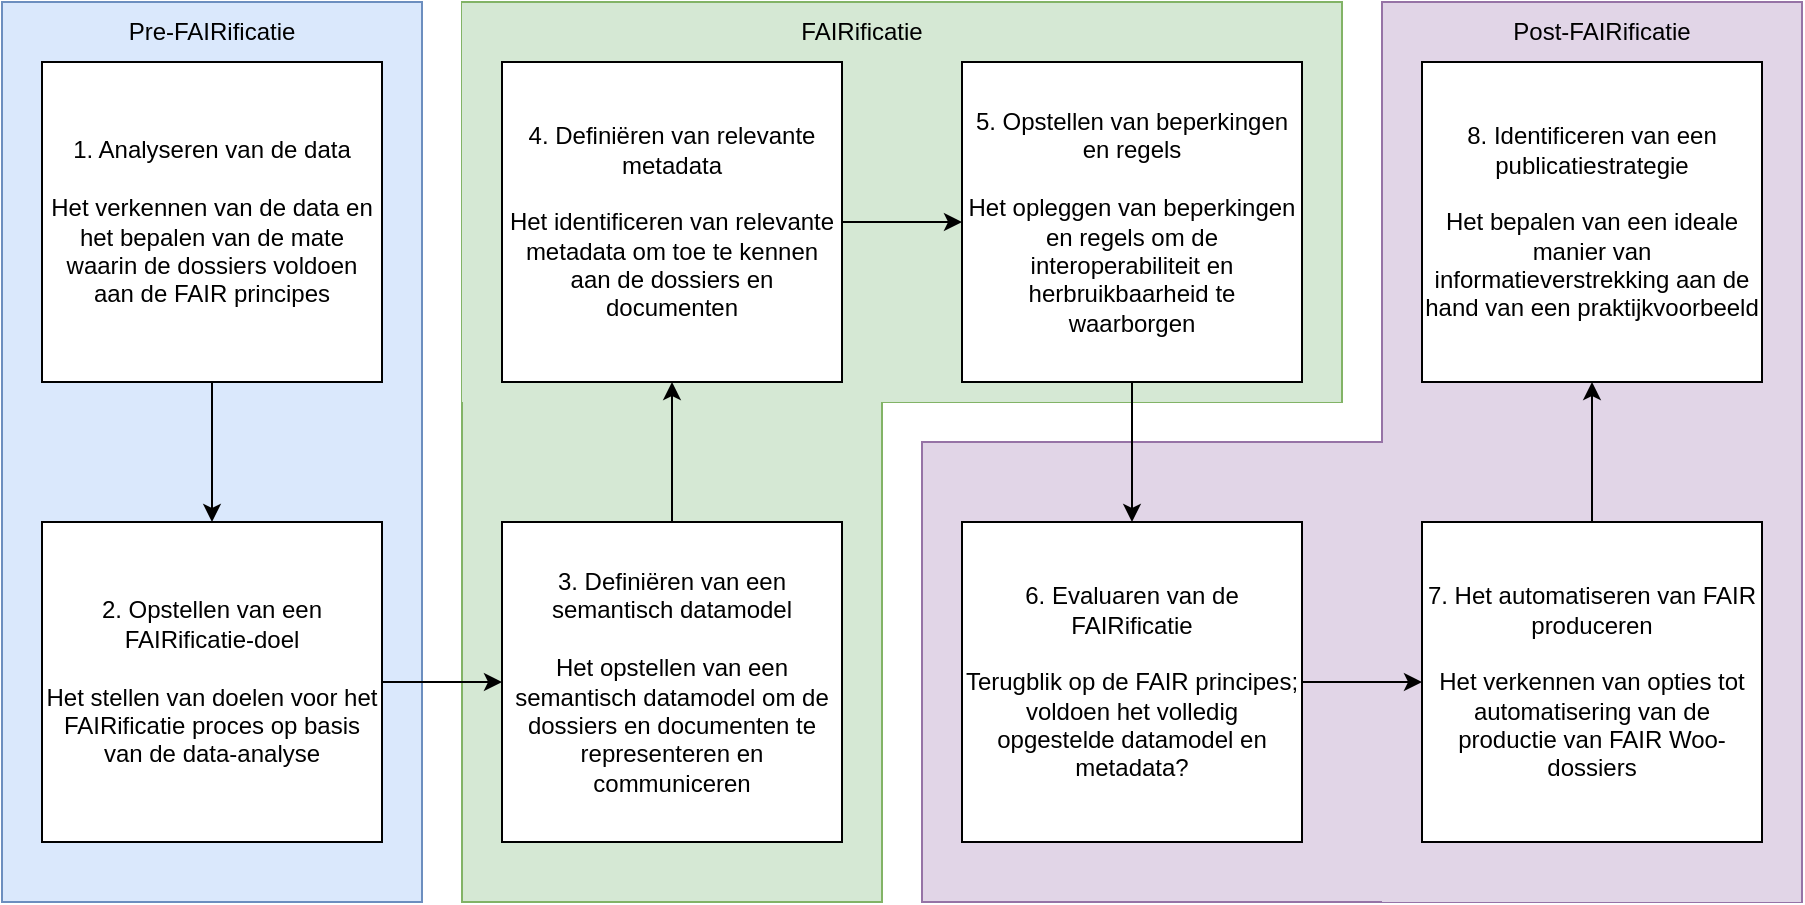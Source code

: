 <mxfile version="18.1.2"><diagram id="xCBmFQy9vmiHZ8doIXk5" name="Page-1"><mxGraphModel dx="1422" dy="734" grid="1" gridSize="10" guides="1" tooltips="1" connect="1" arrows="1" fold="1" page="1" pageScale="1" pageWidth="850" pageHeight="1100" math="0" shadow="0"><root><mxCell id="0"/><mxCell id="1" parent="0"/><mxCell id="XspEOnOovGpgQYL5At2E-25" value="" style="shape=partialRectangle;whiteSpace=wrap;html=1;top=0;left=0;fillColor=#d5e8d4;strokeColor=#82b366;" parent="1" vertex="1"><mxGeometry x="520" y="260" width="230" height="60" as="geometry"/></mxCell><mxCell id="XspEOnOovGpgQYL5At2E-22" value="" style="rounded=0;whiteSpace=wrap;html=1;fillColor=#e1d5e7;strokeColor=#9673a6;" parent="1" vertex="1"><mxGeometry x="540" y="340" width="440" height="230" as="geometry"/></mxCell><mxCell id="XspEOnOovGpgQYL5At2E-29" value="" style="shape=partialRectangle;whiteSpace=wrap;html=1;bottom=0;right=0;fillColor=#e1d5e7;strokeColor=#9673a6;flipH=1;" parent="1" vertex="1"><mxGeometry x="770" y="120" width="210" height="450" as="geometry"/></mxCell><mxCell id="XspEOnOovGpgQYL5At2E-17" value="" style="rounded=0;whiteSpace=wrap;html=1;fillColor=#d5e8d4;strokeColor=#82b366;" parent="1" vertex="1"><mxGeometry x="310" y="120" width="210" height="450" as="geometry"/></mxCell><mxCell id="XspEOnOovGpgQYL5At2E-24" value="" style="shape=partialRectangle;whiteSpace=wrap;html=1;bottom=0;right=0;fillColor=#d5e8d4;strokeColor=#82b366;flipH=1;" parent="1" vertex="1"><mxGeometry x="310" y="120" width="440" height="200" as="geometry"/></mxCell><mxCell id="XspEOnOovGpgQYL5At2E-16" value="" style="rounded=0;whiteSpace=wrap;html=1;fillColor=#dae8fc;strokeColor=#6c8ebf;" parent="1" vertex="1"><mxGeometry x="80" y="120" width="210" height="450" as="geometry"/></mxCell><mxCell id="efwcJwyudOEuCiR5yLaB-2" style="edgeStyle=orthogonalEdgeStyle;rounded=0;orthogonalLoop=1;jettySize=auto;html=1;" parent="1" source="XspEOnOovGpgQYL5At2E-1" target="XspEOnOovGpgQYL5At2E-4" edge="1"><mxGeometry relative="1" as="geometry"/></mxCell><mxCell id="XspEOnOovGpgQYL5At2E-1" value="2. Opstellen van een FAIRificatie-doel&lt;br&gt;&lt;br&gt;Het stellen van doelen voor het FAIRificatie proces op basis van de data-analyse" style="rounded=0;whiteSpace=wrap;html=1;" parent="1" vertex="1"><mxGeometry x="100" y="380" width="170" height="160" as="geometry"/></mxCell><mxCell id="efwcJwyudOEuCiR5yLaB-1" style="edgeStyle=orthogonalEdgeStyle;rounded=0;orthogonalLoop=1;jettySize=auto;html=1;" parent="1" source="XspEOnOovGpgQYL5At2E-2" target="XspEOnOovGpgQYL5At2E-1" edge="1"><mxGeometry relative="1" as="geometry"/></mxCell><mxCell id="XspEOnOovGpgQYL5At2E-2" value="1. Analyseren van de data&lt;br&gt;&lt;br&gt;Het verkennen van de data en het bepalen van de mate waarin de dossiers voldoen aan de FAIR principes" style="rounded=0;whiteSpace=wrap;html=1;" parent="1" vertex="1"><mxGeometry x="100" y="150" width="170" height="160" as="geometry"/></mxCell><mxCell id="XspEOnOovGpgQYL5At2E-8" style="edgeStyle=orthogonalEdgeStyle;rounded=0;orthogonalLoop=1;jettySize=auto;html=1;entryX=0.5;entryY=1;entryDx=0;entryDy=0;" parent="1" source="XspEOnOovGpgQYL5At2E-4" target="XspEOnOovGpgQYL5At2E-7" edge="1"><mxGeometry relative="1" as="geometry"/></mxCell><mxCell id="XspEOnOovGpgQYL5At2E-4" value="3. Definiëren van een semantisch datamodel&lt;br&gt;&lt;br&gt;Het opstellen van een semantisch datamodel om de dossiers en documenten te representeren en communiceren" style="rounded=0;whiteSpace=wrap;html=1;" parent="1" vertex="1"><mxGeometry x="330" y="380" width="170" height="160" as="geometry"/></mxCell><mxCell id="XspEOnOovGpgQYL5At2E-10" style="edgeStyle=orthogonalEdgeStyle;rounded=0;orthogonalLoop=1;jettySize=auto;html=1;entryX=0;entryY=0.5;entryDx=0;entryDy=0;" parent="1" source="XspEOnOovGpgQYL5At2E-7" target="XspEOnOovGpgQYL5At2E-9" edge="1"><mxGeometry relative="1" as="geometry"/></mxCell><mxCell id="XspEOnOovGpgQYL5At2E-7" value="4. Definiëren van relevante metadata&lt;br&gt;&lt;br&gt;Het identificeren van relevante metadata om toe te kennen aan de dossiers en documenten" style="rounded=0;whiteSpace=wrap;html=1;" parent="1" vertex="1"><mxGeometry x="330" y="150" width="170" height="160" as="geometry"/></mxCell><mxCell id="O2Qrk3yY3hiZF2hx_1D3-1" style="edgeStyle=orthogonalEdgeStyle;rounded=0;orthogonalLoop=1;jettySize=auto;html=1;" edge="1" parent="1" source="XspEOnOovGpgQYL5At2E-9" target="XspEOnOovGpgQYL5At2E-13"><mxGeometry relative="1" as="geometry"/></mxCell><mxCell id="XspEOnOovGpgQYL5At2E-9" value="5. Opstellen van beperkingen en regels&lt;br&gt;&lt;br&gt;Het opleggen van beperkingen en regels om de interoperabiliteit en herbruikbaarheid te waarborgen" style="rounded=0;whiteSpace=wrap;html=1;" parent="1" vertex="1"><mxGeometry x="560" y="150" width="170" height="160" as="geometry"/></mxCell><mxCell id="XspEOnOovGpgQYL5At2E-11" value="8. Identificeren van een publicatiestrategie&lt;br&gt;&lt;br&gt;Het bepalen van een ideale manier van informatieverstrekking aan de hand van een praktijkvoorbeeld" style="rounded=0;whiteSpace=wrap;html=1;" parent="1" vertex="1"><mxGeometry x="790" y="150" width="170" height="160" as="geometry"/></mxCell><mxCell id="O2Qrk3yY3hiZF2hx_1D3-2" style="edgeStyle=orthogonalEdgeStyle;rounded=0;orthogonalLoop=1;jettySize=auto;html=1;" edge="1" parent="1" source="XspEOnOovGpgQYL5At2E-13" target="XspEOnOovGpgQYL5At2E-27"><mxGeometry relative="1" as="geometry"/></mxCell><mxCell id="XspEOnOovGpgQYL5At2E-13" value="6. Evaluaren van de FAIRificatie&lt;br&gt;&lt;br&gt;Terugblik op de FAIR principes; voldoen het volledig opgestelde datamodel en metadata?" style="rounded=0;whiteSpace=wrap;html=1;" parent="1" vertex="1"><mxGeometry x="560" y="380" width="170" height="160" as="geometry"/></mxCell><mxCell id="XspEOnOovGpgQYL5At2E-19" value="Pre-FAIRificatie" style="text;html=1;strokeColor=none;fillColor=none;align=center;verticalAlign=middle;whiteSpace=wrap;rounded=0;" parent="1" vertex="1"><mxGeometry x="135" y="120" width="100" height="30" as="geometry"/></mxCell><mxCell id="XspEOnOovGpgQYL5At2E-21" value="FAIRificatie" style="text;html=1;strokeColor=none;fillColor=none;align=center;verticalAlign=middle;whiteSpace=wrap;rounded=0;" parent="1" vertex="1"><mxGeometry x="460" y="120" width="100" height="30" as="geometry"/></mxCell><mxCell id="XspEOnOovGpgQYL5At2E-23" value="Post-FAIRificatie" style="text;html=1;strokeColor=none;fillColor=none;align=center;verticalAlign=middle;whiteSpace=wrap;rounded=0;" parent="1" vertex="1"><mxGeometry x="830" y="120" width="100" height="30" as="geometry"/></mxCell><mxCell id="O2Qrk3yY3hiZF2hx_1D3-4" style="edgeStyle=orthogonalEdgeStyle;rounded=0;orthogonalLoop=1;jettySize=auto;html=1;" edge="1" parent="1" source="XspEOnOovGpgQYL5At2E-27" target="XspEOnOovGpgQYL5At2E-11"><mxGeometry relative="1" as="geometry"/></mxCell><mxCell id="XspEOnOovGpgQYL5At2E-27" value="7. Het automatiseren van FAIR produceren&lt;br&gt;&lt;br&gt;Het verkennen van opties tot automatisering van de productie van FAIR Woo-dossiers" style="rounded=0;whiteSpace=wrap;html=1;" parent="1" vertex="1"><mxGeometry x="790" y="380" width="170" height="160" as="geometry"/></mxCell><mxCell id="XspEOnOovGpgQYL5At2E-30" value="" style="shape=partialRectangle;whiteSpace=wrap;html=1;bottom=0;right=0;fillColor=#e1d5e7;strokeColor=#9673a6;" parent="1" vertex="1"><mxGeometry x="770" y="120" width="10" height="220" as="geometry"/></mxCell></root></mxGraphModel></diagram></mxfile>